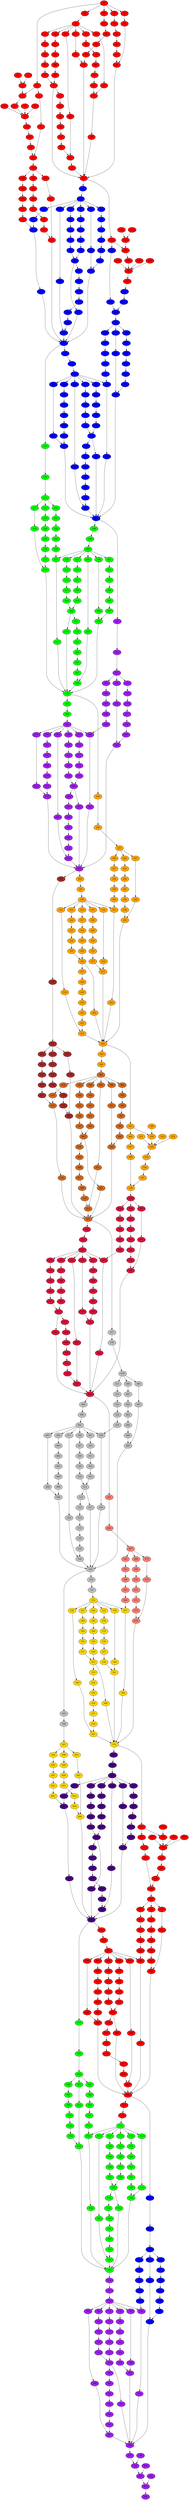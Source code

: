 digraph G {
0 [style=filled, fillcolor=red, weight=24];
1 [style=filled, fillcolor=red, weight=4];
2 [style=filled, fillcolor=red, weight=2];
3 [style=filled, fillcolor=red, weight=6];
4 [style=filled, fillcolor=red, weight=0];
5 [style=filled, fillcolor=red, weight=0];
6 [style=filled, fillcolor=red, weight=0];
7 [style=filled, fillcolor=red, weight=7];
8 [style=filled, fillcolor=red, weight=0];
9 [style=filled, fillcolor=red, weight=0];
10 [style=filled, fillcolor=red, weight=0];
11 [style=filled, fillcolor=red, weight=24];
12 [style=filled, fillcolor=red, weight=7];
13 [style=filled, fillcolor=red, weight=7];
14 [style=filled, fillcolor=red, weight=2];
15 [style=filled, fillcolor=red, weight=6];
16 [style=filled, fillcolor=red, weight=3];
17 [style=filled, fillcolor=red, weight=1];
18 [style=filled, fillcolor=red, weight=1];
19 [style=filled, fillcolor=red, weight=2];
20 [style=filled, fillcolor=red, weight=2];
21 [style=filled, fillcolor=red, weight=2];
22 [style=filled, fillcolor=red, weight=2];
23 [style=filled, fillcolor=red, weight=1];
24 [style=filled, fillcolor=red, weight=1];
25 [style=filled, fillcolor=red, weight=1];
26 [style=filled, fillcolor=red, weight=0];
27 [style=filled, fillcolor=red, weight=4];
28 [style=filled, fillcolor=red, weight=9];
29 [style=filled, fillcolor=red, weight=6];
30 [style=filled, fillcolor=red, weight=4];
31 [style=filled, fillcolor=red, weight=3];
32 [style=filled, fillcolor=red, weight=5];
33 [style=filled, fillcolor=red, weight=6];
34 [style=filled, fillcolor=red, weight=1];
35 [style=filled, fillcolor=red, weight=4];
36 [style=filled, fillcolor=red, weight=24];
37 [style=filled, fillcolor=red, weight=2];
38 [style=filled, fillcolor=red, weight=10];
39 [style=filled, fillcolor=red, weight=3];
40 [style=filled, fillcolor=red, weight=8];
41 [style=filled, fillcolor=red, weight=3];
42 [style=filled, fillcolor=red, weight=3];
43 [style=filled, fillcolor=red, weight=3];
44 [style=filled, fillcolor=red, weight=3];
45 [style=filled, fillcolor=red, weight=0];
46 [style=filled, fillcolor=red, weight=2];
47 [style=filled, fillcolor=red, weight=5];
48 [style=filled, fillcolor=red, weight=3];
49 [style=filled, fillcolor=red, weight=4];
50 [style=filled, fillcolor=red, weight=3];
51 [style=filled, fillcolor=red, weight=2];
52 [style=filled, fillcolor=red, weight=3];
53 [style=filled, fillcolor=red, weight=3];
54 [style=filled, fillcolor=red, weight=1];
55 [style=filled, fillcolor=red, weight=3];
56 [style=filled, fillcolor=red, weight=1];
57 [style=filled, fillcolor=red, weight=0];
58 [style=filled, fillcolor=red, weight=1];
59 [style=filled, fillcolor=red, weight=3];
60 [style=filled, fillcolor=red, weight=1];
61 [style=filled, fillcolor=red, weight=3];
62 [style=filled, fillcolor=red, weight=3];
63 [style=filled, fillcolor=red, weight=3];
64 [style=filled, fillcolor=red, weight=3];
65 [style=filled, fillcolor=red, weight=0];
66 [style=filled, fillcolor=red, weight=4];
67 [style=filled, fillcolor=red, weight=5];
68 [style=filled, fillcolor=red, weight=6];
69 [style=filled, fillcolor=red, weight=1];
70 [style=filled, fillcolor=red, weight=3];
71 [style=filled, fillcolor=red, weight=2];
72 [style=filled, fillcolor=red, weight=6];
73 [style=filled, fillcolor=red, weight=1];
74 [style=filled, fillcolor=red, weight=1];
75 [style=filled, fillcolor=red, weight=1];
76 [style=filled, fillcolor=red, weight=9];
77 [style=filled, fillcolor=blue, weight=3];
78 [style=filled, fillcolor=blue, weight=29];
79 [style=filled, fillcolor=blue, weight=1];
80 [style=filled, fillcolor=blue, weight=5];
81 [style=filled, fillcolor=blue, weight=2];
82 [style=filled, fillcolor=blue, weight=4];
83 [style=filled, fillcolor=blue, weight=2];
84 [style=filled, fillcolor=blue, weight=1];
85 [style=filled, fillcolor=blue, weight=1];
86 [style=filled, fillcolor=blue, weight=1];
87 [style=filled, fillcolor=blue, weight=0];
88 [style=filled, fillcolor=blue, weight=1];
89 [style=filled, fillcolor=blue, weight=2];
90 [style=filled, fillcolor=blue, weight=2];
91 [style=filled, fillcolor=blue, weight=2];
92 [style=filled, fillcolor=blue, weight=2];
93 [style=filled, fillcolor=blue, weight=1];
94 [style=filled, fillcolor=blue, weight=1];
95 [style=filled, fillcolor=blue, weight=2];
96 [style=filled, fillcolor=blue, weight=0];
97 [style=filled, fillcolor=blue, weight=2];
98 [style=filled, fillcolor=blue, weight=0];
99 [style=filled, fillcolor=blue, weight=0];
100 [style=filled, fillcolor=blue, weight=0];
101 [style=filled, fillcolor=blue, weight=2];
102 [style=filled, fillcolor=blue, weight=0];
103 [style=filled, fillcolor=blue, weight=2];
104 [style=filled, fillcolor=blue, weight=1];
105 [style=filled, fillcolor=blue, weight=1];
106 [style=filled, fillcolor=blue, weight=1];
107 [style=filled, fillcolor=blue, weight=0];
108 [style=filled, fillcolor=red, weight=1];
109 [style=filled, fillcolor=red, weight=1];
110 [style=filled, fillcolor=red, weight=2];
111 [style=filled, fillcolor=red, weight=0];
112 [style=filled, fillcolor=red, weight=2];
113 [style=filled, fillcolor=blue, weight=1];
114 [style=filled, fillcolor=blue, weight=4];
115 [style=filled, fillcolor=blue, weight=0];
116 [style=filled, fillcolor=blue, weight=1];
117 [style=filled, fillcolor=blue, weight=1];
118 [style=filled, fillcolor=blue, weight=2];
119 [style=filled, fillcolor=green, weight=1];
120 [style=filled, fillcolor=green, weight=3];
121 [style=filled, fillcolor=green, weight=31];
122 [style=filled, fillcolor=green, weight=0];
123 [style=filled, fillcolor=green, weight=4];
124 [style=filled, fillcolor=green, weight=11];
125 [style=filled, fillcolor=green, weight=4];
126 [style=filled, fillcolor=green, weight=11];
127 [style=filled, fillcolor=green, weight=2];
128 [style=filled, fillcolor=green, weight=3];
129 [style=filled, fillcolor=green, weight=2];
130 [style=filled, fillcolor=green, weight=1];
131 [style=filled, fillcolor=red, weight=3];
132 [style=filled, fillcolor=blue, weight=1];
133 [style=filled, fillcolor=blue, weight=7];
134 [style=filled, fillcolor=red, weight=0];
135 [style=filled, fillcolor=red, weight=0];
136 [style=filled, fillcolor=red, weight=0];
137 [style=filled, fillcolor=red, weight=5];
138 [style=filled, fillcolor=red, weight=0];
139 [style=filled, fillcolor=red, weight=0];
140 [style=filled, fillcolor=red, weight=0];
141 [style=filled, fillcolor=red, weight=18];
142 [style=filled, fillcolor=red, weight=5];
143 [style=filled, fillcolor=red, weight=6];
144 [style=filled, fillcolor=blue, weight=1];
145 [style=filled, fillcolor=blue, weight=7];
146 [style=filled, fillcolor=blue, weight=0];
147 [style=filled, fillcolor=blue, weight=0];
148 [style=filled, fillcolor=blue, weight=0];
149 [style=filled, fillcolor=blue, weight=4];
150 [style=filled, fillcolor=blue, weight=11];
151 [style=filled, fillcolor=blue, weight=4];
152 [style=filled, fillcolor=blue, weight=11];
153 [style=filled, fillcolor=blue, weight=2];
154 [style=filled, fillcolor=blue, weight=3];
155 [style=filled, fillcolor=blue, weight=2];
156 [style=filled, fillcolor=blue, weight=0];
157 [style=filled, fillcolor=blue, weight=1];
158 [style=filled, fillcolor=blue, weight=3];
159 [style=filled, fillcolor=blue, weight=31];
160 [style=filled, fillcolor=blue, weight=0];
161 [style=filled, fillcolor=blue, weight=8];
162 [style=filled, fillcolor=blue, weight=11];
163 [style=filled, fillcolor=blue, weight=8];
164 [style=filled, fillcolor=blue, weight=11];
165 [style=filled, fillcolor=blue, weight=2];
166 [style=filled, fillcolor=blue, weight=3];
167 [style=filled, fillcolor=blue, weight=2];
168 [style=filled, fillcolor=blue, weight=0];
169 [style=filled, fillcolor=blue, weight=0];
170 [style=filled, fillcolor=blue, weight=4];
171 [style=filled, fillcolor=blue, weight=11];
172 [style=filled, fillcolor=blue, weight=4];
173 [style=filled, fillcolor=blue, weight=11];
174 [style=filled, fillcolor=blue, weight=0];
175 [style=filled, fillcolor=blue, weight=1];
176 [style=filled, fillcolor=blue, weight=11];
177 [style=filled, fillcolor=blue, weight=1];
178 [style=filled, fillcolor=blue, weight=11];
179 [style=filled, fillcolor=blue, weight=1];
180 [style=filled, fillcolor=blue, weight=0];
181 [style=filled, fillcolor=blue, weight=1];
182 [style=filled, fillcolor=blue, weight=11];
183 [style=filled, fillcolor=blue, weight=1];
184 [style=filled, fillcolor=blue, weight=11];
185 [style=filled, fillcolor=blue, weight=2];
186 [style=filled, fillcolor=blue, weight=3];
187 [style=filled, fillcolor=blue, weight=2];
188 [style=filled, fillcolor=blue, weight=1];
189 [style=filled, fillcolor=blue, weight=0];
190 [style=filled, fillcolor=blue, weight=1];
191 [style=filled, fillcolor=blue, weight=11];
192 [style=filled, fillcolor=blue, weight=1];
193 [style=filled, fillcolor=blue, weight=11];
194 [style=filled, fillcolor=blue, weight=1];
195 [style=filled, fillcolor=blue, weight=3];
196 [style=filled, fillcolor=blue, weight=3];
197 [style=filled, fillcolor=blue, weight=4];
198 [style=filled, fillcolor=green, weight=3];
199 [style=filled, fillcolor=green, weight=6];
200 [style=filled, fillcolor=green, weight=61];
201 [style=filled, fillcolor=green, weight=0];
202 [style=filled, fillcolor=green, weight=8];
203 [style=filled, fillcolor=green, weight=11];
204 [style=filled, fillcolor=green, weight=8];
205 [style=filled, fillcolor=green, weight=11];
206 [style=filled, fillcolor=green, weight=2];
207 [style=filled, fillcolor=green, weight=3];
208 [style=filled, fillcolor=green, weight=2];
209 [style=filled, fillcolor=green, weight=1];
210 [style=filled, fillcolor=green, weight=0];
211 [style=filled, fillcolor=green, weight=4];
212 [style=filled, fillcolor=green, weight=11];
213 [style=filled, fillcolor=green, weight=4];
214 [style=filled, fillcolor=green, weight=11];
215 [style=filled, fillcolor=green, weight=0];
216 [style=filled, fillcolor=green, weight=1];
217 [style=filled, fillcolor=green, weight=11];
218 [style=filled, fillcolor=green, weight=1];
219 [style=filled, fillcolor=green, weight=11];
220 [style=filled, fillcolor=green, weight=1];
221 [style=filled, fillcolor=green, weight=0];
222 [style=filled, fillcolor=green, weight=1];
223 [style=filled, fillcolor=green, weight=11];
224 [style=filled, fillcolor=green, weight=1];
225 [style=filled, fillcolor=green, weight=11];
226 [style=filled, fillcolor=green, weight=2];
227 [style=filled, fillcolor=green, weight=3];
228 [style=filled, fillcolor=green, weight=2];
229 [style=filled, fillcolor=green, weight=1];
230 [style=filled, fillcolor=green, weight=0];
231 [style=filled, fillcolor=green, weight=1];
232 [style=filled, fillcolor=green, weight=11];
233 [style=filled, fillcolor=green, weight=1];
234 [style=filled, fillcolor=green, weight=11];
235 [style=filled, fillcolor=green, weight=1];
236 [style=filled, fillcolor=green, weight=3];
237 [style=filled, fillcolor=green, weight=3];
238 [style=filled, fillcolor=green, weight=4];
239 [style=filled, fillcolor=orange, weight=3];
240 [style=filled, fillcolor=orange, weight=6];
241 [style=filled, fillcolor=orange, weight=61];
242 [style=filled, fillcolor=orange, weight=0];
243 [style=filled, fillcolor=orange, weight=4];
244 [style=filled, fillcolor=orange, weight=11];
245 [style=filled, fillcolor=orange, weight=4];
246 [style=filled, fillcolor=orange, weight=11];
247 [style=filled, fillcolor=orange, weight=2];
248 [style=filled, fillcolor=orange, weight=3];
249 [style=filled, fillcolor=orange, weight=2];
250 [style=filled, fillcolor=orange, weight=1];
251 [style=filled, fillcolor=purple, weight=3];
252 [style=filled, fillcolor=purple, weight=6];
253 [style=filled, fillcolor=purple, weight=61];
254 [style=filled, fillcolor=purple, weight=0];
255 [style=filled, fillcolor=purple, weight=4];
256 [style=filled, fillcolor=purple, weight=11];
257 [style=filled, fillcolor=purple, weight=4];
258 [style=filled, fillcolor=purple, weight=11];
259 [style=filled, fillcolor=purple, weight=2];
260 [style=filled, fillcolor=purple, weight=3];
261 [style=filled, fillcolor=purple, weight=3];
262 [style=filled, fillcolor=purple, weight=1];
263 [style=filled, fillcolor=green, weight=3];
264 [style=filled, fillcolor=green, weight=6];
265 [style=filled, fillcolor=purple, weight=61];
266 [style=filled, fillcolor=purple, weight=0];
267 [style=filled, fillcolor=purple, weight=8];
268 [style=filled, fillcolor=purple, weight=11];
269 [style=filled, fillcolor=purple, weight=8];
270 [style=filled, fillcolor=purple, weight=11];
271 [style=filled, fillcolor=purple, weight=2];
272 [style=filled, fillcolor=purple, weight=3];
273 [style=filled, fillcolor=purple, weight=2];
274 [style=filled, fillcolor=purple, weight=1];
275 [style=filled, fillcolor=purple, weight=0];
276 [style=filled, fillcolor=purple, weight=4];
277 [style=filled, fillcolor=purple, weight=11];
278 [style=filled, fillcolor=purple, weight=4];
279 [style=filled, fillcolor=purple, weight=11];
280 [style=filled, fillcolor=purple, weight=0];
281 [style=filled, fillcolor=purple, weight=1];
282 [style=filled, fillcolor=purple, weight=11];
283 [style=filled, fillcolor=purple, weight=1];
284 [style=filled, fillcolor=purple, weight=11];
285 [style=filled, fillcolor=purple, weight=1];
286 [style=filled, fillcolor=purple, weight=0];
287 [style=filled, fillcolor=purple, weight=1];
288 [style=filled, fillcolor=purple, weight=11];
289 [style=filled, fillcolor=purple, weight=1];
290 [style=filled, fillcolor=purple, weight=11];
291 [style=filled, fillcolor=purple, weight=2];
292 [style=filled, fillcolor=purple, weight=3];
293 [style=filled, fillcolor=purple, weight=3];
294 [style=filled, fillcolor=purple, weight=1];
295 [style=filled, fillcolor=purple, weight=0];
296 [style=filled, fillcolor=purple, weight=1];
297 [style=filled, fillcolor=purple, weight=11];
298 [style=filled, fillcolor=purple, weight=1];
299 [style=filled, fillcolor=purple, weight=11];
300 [style=filled, fillcolor=purple, weight=1];
301 [style=filled, fillcolor=purple, weight=3];
302 [style=filled, fillcolor=purple, weight=3];
303 [style=filled, fillcolor=purple, weight=4];
304 [style=filled, fillcolor=orange, weight=3];
305 [style=filled, fillcolor=orange, weight=6];
306 [style=filled, fillcolor=orange, weight=61];
307 [style=filled, fillcolor=orange, weight=0];
308 [style=filled, fillcolor=orange, weight=9];
309 [style=filled, fillcolor=orange, weight=11];
310 [style=filled, fillcolor=orange, weight=8];
311 [style=filled, fillcolor=orange, weight=11];
312 [style=filled, fillcolor=orange, weight=2];
313 [style=filled, fillcolor=orange, weight=3];
314 [style=filled, fillcolor=orange, weight=2];
315 [style=filled, fillcolor=orange, weight=1];
316 [style=filled, fillcolor=orange, weight=0];
317 [style=filled, fillcolor=orange, weight=4];
318 [style=filled, fillcolor=orange, weight=11];
319 [style=filled, fillcolor=orange, weight=4];
320 [style=filled, fillcolor=orange, weight=11];
321 [style=filled, fillcolor=orange, weight=0];
322 [style=filled, fillcolor=orange, weight=1];
323 [style=filled, fillcolor=orange, weight=11];
324 [style=filled, fillcolor=orange, weight=1];
325 [style=filled, fillcolor=orange, weight=11];
326 [style=filled, fillcolor=orange, weight=1];
327 [style=filled, fillcolor=orange, weight=0];
328 [style=filled, fillcolor=orange, weight=1];
329 [style=filled, fillcolor=orange, weight=11];
330 [style=filled, fillcolor=orange, weight=1];
331 [style=filled, fillcolor=orange, weight=11];
332 [style=filled, fillcolor=orange, weight=2];
333 [style=filled, fillcolor=orange, weight=3];
334 [style=filled, fillcolor=orange, weight=2];
335 [style=filled, fillcolor=orange, weight=1];
336 [style=filled, fillcolor=orange, weight=0];
337 [style=filled, fillcolor=orange, weight=1];
338 [style=filled, fillcolor=orange, weight=11];
339 [style=filled, fillcolor=orange, weight=1];
340 [style=filled, fillcolor=orange, weight=11];
341 [style=filled, fillcolor=orange, weight=1];
342 [style=filled, fillcolor=orange, weight=3];
343 [style=filled, fillcolor=orange, weight=3];
344 [style=filled, fillcolor=orange, weight=4];
345 [style=filled, fillcolor=orange, weight=3];
346 [style=filled, fillcolor=orange, weight=6];
347 [style=filled, fillcolor=orange, weight=3];
348 [style=filled, fillcolor=orange, weight=17];
349 [style=filled, fillcolor=orange, weight=0];
350 [style=filled, fillcolor=orange, weight=4];
351 [style=filled, fillcolor=orange, weight=0];
352 [style=filled, fillcolor=orange, weight=0];
353 [style=filled, fillcolor=orange, weight=0];
354 [style=filled, fillcolor=orange, weight=4];
355 [style=filled, fillcolor=orange, weight=6];
356 [style=filled, fillcolor=orange, weight=3];
357 [style=filled, fillcolor=orange, weight=17];
358 [style=filled, fillcolor=orange, weight=0];
359 [style=filled, fillcolor=crimson, weight=0];
360 [style=filled, fillcolor=crimson, weight=0];
361 [style=filled, fillcolor=crimson, weight=2];
362 [style=filled, fillcolor=crimson, weight=12];
363 [style=filled, fillcolor=crimson, weight=2];
364 [style=filled, fillcolor=crimson, weight=12];
365 [style=filled, fillcolor=crimson, weight=1];
366 [style=filled, fillcolor=crimson, weight=1];
367 [style=filled, fillcolor=crimson, weight=1];
368 [style=filled, fillcolor=crimson, weight=0];
369 [style=filled, fillcolor=brown, weight=3];
370 [style=filled, fillcolor=brown, weight=6];
371 [style=filled, fillcolor=brown, weight=130];
372 [style=filled, fillcolor=brown, weight=1];
373 [style=filled, fillcolor=brown, weight=3];
374 [style=filled, fillcolor=brown, weight=12];
375 [style=filled, fillcolor=brown, weight=2];
376 [style=filled, fillcolor=brown, weight=12];
377 [style=filled, fillcolor=brown, weight=2];
378 [style=filled, fillcolor=brown, weight=1];
379 [style=filled, fillcolor=brown, weight=1];
380 [style=filled, fillcolor=brown, weight=0];
381 [style=filled, fillcolor=orange, weight=3];
382 [style=filled, fillcolor=orange, weight=6];
383 [style=filled, fillcolor=chocolate, weight=131];
384 [style=filled, fillcolor=chocolate, weight=1];
385 [style=filled, fillcolor=chocolate, weight=5];
386 [style=filled, fillcolor=chocolate, weight=12];
387 [style=filled, fillcolor=chocolate, weight=5];
388 [style=filled, fillcolor=chocolate, weight=12];
389 [style=filled, fillcolor=chocolate, weight=2];
390 [style=filled, fillcolor=chocolate, weight=1];
391 [style=filled, fillcolor=chocolate, weight=1];
392 [style=filled, fillcolor=chocolate, weight=0];
393 [style=filled, fillcolor=chocolate, weight=1];
394 [style=filled, fillcolor=chocolate, weight=3];
395 [style=filled, fillcolor=chocolate, weight=12];
396 [style=filled, fillcolor=chocolate, weight=2];
397 [style=filled, fillcolor=chocolate, weight=12];
398 [style=filled, fillcolor=chocolate, weight=1];
399 [style=filled, fillcolor=chocolate, weight=1];
400 [style=filled, fillcolor=chocolate, weight=12];
401 [style=filled, fillcolor=chocolate, weight=0];
402 [style=filled, fillcolor=chocolate, weight=12];
403 [style=filled, fillcolor=chocolate, weight=0];
404 [style=filled, fillcolor=chocolate, weight=0];
405 [style=filled, fillcolor=chocolate, weight=0];
406 [style=filled, fillcolor=chocolate, weight=12];
407 [style=filled, fillcolor=chocolate, weight=0];
408 [style=filled, fillcolor=chocolate, weight=12];
409 [style=filled, fillcolor=chocolate, weight=2];
410 [style=filled, fillcolor=chocolate, weight=1];
411 [style=filled, fillcolor=chocolate, weight=1];
412 [style=filled, fillcolor=chocolate, weight=0];
413 [style=filled, fillcolor=brown, weight=1];
414 [style=filled, fillcolor=brown, weight=1];
415 [style=filled, fillcolor=brown, weight=12];
416 [style=filled, fillcolor=brown, weight=0];
417 [style=filled, fillcolor=brown, weight=12];
418 [style=filled, fillcolor=chocolate, weight=1];
419 [style=filled, fillcolor=chocolate, weight=14];
420 [style=filled, fillcolor=chocolate, weight=0];
421 [style=filled, fillcolor=chocolate, weight=1];
422 [style=filled, fillcolor=chocolate, weight=1];
423 [style=filled, fillcolor=chocolate, weight=2];
424 [style=filled, fillcolor=crimson, weight=1];
425 [style=filled, fillcolor=crimson, weight=3];
426 [style=filled, fillcolor=crimson, weight=78];
427 [style=filled, fillcolor=crimson, weight=0];
428 [style=filled, fillcolor=crimson, weight=5];
429 [style=filled, fillcolor=crimson, weight=12];
430 [style=filled, fillcolor=crimson, weight=5];
431 [style=filled, fillcolor=crimson, weight=12];
432 [style=filled, fillcolor=crimson, weight=1];
433 [style=filled, fillcolor=crimson, weight=1];
434 [style=filled, fillcolor=crimson, weight=1];
435 [style=filled, fillcolor=crimson, weight=0];
436 [style=filled, fillcolor=crimson, weight=0];
437 [style=filled, fillcolor=crimson, weight=2];
438 [style=filled, fillcolor=crimson, weight=12];
439 [style=filled, fillcolor=crimson, weight=2];
440 [style=filled, fillcolor=crimson, weight=12];
441 [style=filled, fillcolor=crimson, weight=0];
442 [style=filled, fillcolor=crimson, weight=0];
443 [style=filled, fillcolor=crimson, weight=12];
444 [style=filled, fillcolor=crimson, weight=0];
445 [style=filled, fillcolor=crimson, weight=12];
446 [style=filled, fillcolor=crimson, weight=0];
447 [style=filled, fillcolor=crimson, weight=0];
448 [style=filled, fillcolor=crimson, weight=0];
449 [style=filled, fillcolor=crimson, weight=12];
450 [style=filled, fillcolor=crimson, weight=0];
451 [style=filled, fillcolor=crimson, weight=12];
452 [style=filled, fillcolor=crimson, weight=1];
453 [style=filled, fillcolor=crimson, weight=1];
454 [style=filled, fillcolor=crimson, weight=1];
455 [style=filled, fillcolor=crimson, weight=0];
456 [style=filled, fillcolor=crimson, weight=0];
457 [style=filled, fillcolor=crimson, weight=0];
458 [style=filled, fillcolor=crimson, weight=12];
459 [style=filled, fillcolor=crimson, weight=0];
460 [style=filled, fillcolor=crimson, weight=12];
461 [style=filled, fillcolor=crimson, weight=0];
462 [style=filled, fillcolor=crimson, weight=1];
463 [style=filled, fillcolor=crimson, weight=1];
464 [style=filled, fillcolor=crimson, weight=2];
465 [style=filled, fillcolor=salmon, weight=1];
466 [style=filled, fillcolor=salmon, weight=3];
467 [style=filled, fillcolor=salmon, weight=78];
468 [style=filled, fillcolor=salmon, weight=0];
469 [style=filled, fillcolor=salmon, weight=2];
470 [style=filled, fillcolor=salmon, weight=12];
471 [style=filled, fillcolor=salmon, weight=2];
472 [style=filled, fillcolor=salmon, weight=12];
473 [style=filled, fillcolor=salmon, weight=1];
474 [style=filled, fillcolor=salmon, weight=1];
475 [style=filled, fillcolor=salmon, weight=1];
476 [style=filled, fillcolor=salmon, weight=0];
477 [style=filled, fillcolor=grey, weight=1];
478 [style=filled, fillcolor=grey, weight=3];
479 [style=filled, fillcolor=grey, weight=78];
480 [style=filled, fillcolor=grey, weight=0];
481 [style=filled, fillcolor=grey, weight=2];
482 [style=filled, fillcolor=grey, weight=12];
483 [style=filled, fillcolor=grey, weight=2];
484 [style=filled, fillcolor=grey, weight=12];
485 [style=filled, fillcolor=grey, weight=1];
486 [style=filled, fillcolor=grey, weight=1];
487 [style=filled, fillcolor=grey, weight=1];
488 [style=filled, fillcolor=grey, weight=0];
489 [style=filled, fillcolor=grey, weight=1];
490 [style=filled, fillcolor=grey, weight=3];
491 [style=filled, fillcolor=grey, weight=78];
492 [style=filled, fillcolor=grey, weight=0];
493 [style=filled, fillcolor=grey, weight=5];
494 [style=filled, fillcolor=grey, weight=12];
495 [style=filled, fillcolor=grey, weight=5];
496 [style=filled, fillcolor=grey, weight=12];
497 [style=filled, fillcolor=grey, weight=1];
498 [style=filled, fillcolor=grey, weight=1];
499 [style=filled, fillcolor=grey, weight=1];
500 [style=filled, fillcolor=grey, weight=0];
501 [style=filled, fillcolor=grey, weight=0];
502 [style=filled, fillcolor=grey, weight=2];
503 [style=filled, fillcolor=grey, weight=12];
504 [style=filled, fillcolor=grey, weight=2];
505 [style=filled, fillcolor=grey, weight=12];
506 [style=filled, fillcolor=grey, weight=0];
507 [style=filled, fillcolor=grey, weight=0];
508 [style=filled, fillcolor=grey, weight=12];
509 [style=filled, fillcolor=grey, weight=0];
510 [style=filled, fillcolor=grey, weight=12];
511 [style=filled, fillcolor=grey, weight=0];
512 [style=filled, fillcolor=grey, weight=0];
513 [style=filled, fillcolor=grey, weight=0];
514 [style=filled, fillcolor=grey, weight=12];
515 [style=filled, fillcolor=grey, weight=0];
516 [style=filled, fillcolor=grey, weight=12];
517 [style=filled, fillcolor=grey, weight=1];
518 [style=filled, fillcolor=grey, weight=1];
519 [style=filled, fillcolor=grey, weight=1];
520 [style=filled, fillcolor=grey, weight=0];
521 [style=filled, fillcolor=grey, weight=0];
522 [style=filled, fillcolor=grey, weight=0];
523 [style=filled, fillcolor=grey, weight=12];
524 [style=filled, fillcolor=grey, weight=0];
525 [style=filled, fillcolor=grey, weight=12];
526 [style=filled, fillcolor=grey, weight=0];
527 [style=filled, fillcolor=grey, weight=1];
528 [style=filled, fillcolor=grey, weight=1];
529 [style=filled, fillcolor=grey, weight=2];
530 [style=filled, fillcolor=grey, weight=1];
531 [style=filled, fillcolor=grey, weight=3];
532 [style=filled, fillcolor=gold, weight=78];
533 [style=filled, fillcolor=gold, weight=0];
534 [style=filled, fillcolor=gold, weight=5];
535 [style=filled, fillcolor=gold, weight=12];
536 [style=filled, fillcolor=gold, weight=5];
537 [style=filled, fillcolor=gold, weight=12];
538 [style=filled, fillcolor=gold, weight=1];
539 [style=filled, fillcolor=gold, weight=1];
540 [style=filled, fillcolor=gold, weight=1];
541 [style=filled, fillcolor=gold, weight=0];
542 [style=filled, fillcolor=gold, weight=0];
543 [style=filled, fillcolor=gold, weight=2];
544 [style=filled, fillcolor=gold, weight=12];
545 [style=filled, fillcolor=gold, weight=2];
546 [style=filled, fillcolor=gold, weight=12];
547 [style=filled, fillcolor=gold, weight=0];
548 [style=filled, fillcolor=gold, weight=0];
549 [style=filled, fillcolor=gold, weight=12];
550 [style=filled, fillcolor=gold, weight=0];
551 [style=filled, fillcolor=gold, weight=12];
552 [style=filled, fillcolor=gold, weight=0];
553 [style=filled, fillcolor=gold, weight=0];
554 [style=filled, fillcolor=gold, weight=0];
555 [style=filled, fillcolor=gold, weight=12];
556 [style=filled, fillcolor=gold, weight=0];
557 [style=filled, fillcolor=gold, weight=12];
558 [style=filled, fillcolor=gold, weight=1];
559 [style=filled, fillcolor=gold, weight=1];
560 [style=filled, fillcolor=gold, weight=1];
561 [style=filled, fillcolor=gold, weight=0];
562 [style=filled, fillcolor=salmon, weight=0];
563 [style=filled, fillcolor=salmon, weight=0];
564 [style=filled, fillcolor=salmon, weight=12];
565 [style=filled, fillcolor=salmon, weight=0];
566 [style=filled, fillcolor=salmon, weight=12];
567 [style=filled, fillcolor=gold, weight=0];
568 [style=filled, fillcolor=gold, weight=1];
569 [style=filled, fillcolor=gold, weight=1];
570 [style=filled, fillcolor=gold, weight=2];
571 [style=filled, fillcolor=red, weight=1];
572 [style=filled, fillcolor=red, weight=3];
573 [style=filled, fillcolor=red, weight=1];
574 [style=filled, fillcolor=red, weight=22];
575 [style=filled, fillcolor=red, weight=0];
576 [style=filled, fillcolor=red, weight=2];
577 [style=filled, fillcolor=red, weight=0];
578 [style=filled, fillcolor=red, weight=0];
579 [style=filled, fillcolor=red, weight=0];
580 [style=filled, fillcolor=red, weight=2];
581 [style=filled, fillcolor=red, weight=3];
582 [style=filled, fillcolor=red, weight=1];
583 [style=filled, fillcolor=red, weight=22];
584 [style=filled, fillcolor=red, weight=0];
585 [style=filled, fillcolor=red, weight=0];
586 [style=filled, fillcolor=red, weight=0];
587 [style=filled, fillcolor=red, weight=1];
588 [style=filled, fillcolor=red, weight=17];
589 [style=filled, fillcolor=red, weight=1];
590 [style=filled, fillcolor=red, weight=17];
591 [style=filled, fillcolor=red, weight=0];
592 [style=filled, fillcolor=red, weight=0];
593 [style=filled, fillcolor=red, weight=0];
594 [style=filled, fillcolor=red, weight=0];
595 [style=filled, fillcolor=grey, weight=1];
596 [style=filled, fillcolor=grey, weight=3];
597 [style=filled, fillcolor=gold, weight=155];
598 [style=filled, fillcolor=gold, weight=0];
599 [style=filled, fillcolor=gold, weight=2];
600 [style=filled, fillcolor=gold, weight=17];
601 [style=filled, fillcolor=gold, weight=1];
602 [style=filled, fillcolor=gold, weight=17];
603 [style=filled, fillcolor=gold, weight=1];
604 [style=filled, fillcolor=gold, weight=0];
605 [style=filled, fillcolor=gold, weight=0];
606 [style=filled, fillcolor=gold, weight=0];
607 [style=filled, fillcolor=indigo, weight=1];
608 [style=filled, fillcolor=indigo, weight=3];
609 [style=filled, fillcolor=indigo, weight=154];
610 [style=filled, fillcolor=indigo, weight=0];
611 [style=filled, fillcolor=indigo, weight=4];
612 [style=filled, fillcolor=indigo, weight=17];
613 [style=filled, fillcolor=indigo, weight=2];
614 [style=filled, fillcolor=indigo, weight=17];
615 [style=filled, fillcolor=indigo, weight=1];
616 [style=filled, fillcolor=indigo, weight=0];
617 [style=filled, fillcolor=indigo, weight=0];
618 [style=filled, fillcolor=indigo, weight=0];
619 [style=filled, fillcolor=indigo, weight=0];
620 [style=filled, fillcolor=indigo, weight=2];
621 [style=filled, fillcolor=indigo, weight=17];
622 [style=filled, fillcolor=indigo, weight=1];
623 [style=filled, fillcolor=indigo, weight=17];
624 [style=filled, fillcolor=indigo, weight=0];
625 [style=filled, fillcolor=indigo, weight=1];
626 [style=filled, fillcolor=indigo, weight=18];
627 [style=filled, fillcolor=indigo, weight=0];
628 [style=filled, fillcolor=indigo, weight=17];
629 [style=filled, fillcolor=indigo, weight=0];
630 [style=filled, fillcolor=indigo, weight=0];
631 [style=filled, fillcolor=indigo, weight=0];
632 [style=filled, fillcolor=indigo, weight=17];
633 [style=filled, fillcolor=indigo, weight=0];
634 [style=filled, fillcolor=indigo, weight=17];
635 [style=filled, fillcolor=indigo, weight=1];
636 [style=filled, fillcolor=indigo, weight=0];
637 [style=filled, fillcolor=indigo, weight=0];
638 [style=filled, fillcolor=indigo, weight=0];
639 [style=filled, fillcolor=gold, weight=0];
640 [style=filled, fillcolor=gold, weight=1];
641 [style=filled, fillcolor=gold, weight=17];
642 [style=filled, fillcolor=gold, weight=0];
643 [style=filled, fillcolor=gold, weight=17];
644 [style=filled, fillcolor=indigo, weight=0];
645 [style=filled, fillcolor=indigo, weight=18];
646 [style=filled, fillcolor=indigo, weight=0];
647 [style=filled, fillcolor=indigo, weight=0];
648 [style=filled, fillcolor=indigo, weight=0];
649 [style=filled, fillcolor=indigo, weight=1];
650 [style=filled, fillcolor=red, weight=1];
651 [style=filled, fillcolor=red, weight=1];
652 [style=filled, fillcolor=red, weight=95];
653 [style=filled, fillcolor=red, weight=0];
654 [style=filled, fillcolor=red, weight=3];
655 [style=filled, fillcolor=red, weight=17];
656 [style=filled, fillcolor=red, weight=2];
657 [style=filled, fillcolor=red, weight=17];
658 [style=filled, fillcolor=red, weight=0];
659 [style=filled, fillcolor=red, weight=0];
660 [style=filled, fillcolor=red, weight=0];
661 [style=filled, fillcolor=red, weight=0];
662 [style=filled, fillcolor=red, weight=0];
663 [style=filled, fillcolor=red, weight=1];
664 [style=filled, fillcolor=red, weight=17];
665 [style=filled, fillcolor=red, weight=1];
666 [style=filled, fillcolor=red, weight=17];
667 [style=filled, fillcolor=red, weight=0];
668 [style=filled, fillcolor=red, weight=0];
669 [style=filled, fillcolor=red, weight=17];
670 [style=filled, fillcolor=red, weight=0];
671 [style=filled, fillcolor=red, weight=17];
672 [style=filled, fillcolor=red, weight=0];
673 [style=filled, fillcolor=red, weight=0];
674 [style=filled, fillcolor=red, weight=0];
675 [style=filled, fillcolor=red, weight=17];
676 [style=filled, fillcolor=red, weight=0];
677 [style=filled, fillcolor=red, weight=17];
678 [style=filled, fillcolor=red, weight=0];
679 [style=filled, fillcolor=red, weight=0];
680 [style=filled, fillcolor=red, weight=0];
681 [style=filled, fillcolor=red, weight=0];
682 [style=filled, fillcolor=red, weight=0];
683 [style=filled, fillcolor=red, weight=0];
684 [style=filled, fillcolor=red, weight=17];
685 [style=filled, fillcolor=red, weight=0];
686 [style=filled, fillcolor=red, weight=17];
687 [style=filled, fillcolor=red, weight=0];
688 [style=filled, fillcolor=red, weight=0];
689 [style=filled, fillcolor=red, weight=0];
690 [style=filled, fillcolor=red, weight=1];
691 [style=filled, fillcolor=blue, weight=1];
692 [style=filled, fillcolor=blue, weight=1];
693 [style=filled, fillcolor=blue, weight=95];
694 [style=filled, fillcolor=blue, weight=0];
695 [style=filled, fillcolor=blue, weight=2];
696 [style=filled, fillcolor=blue, weight=17];
697 [style=filled, fillcolor=blue, weight=1];
698 [style=filled, fillcolor=blue, weight=17];
699 [style=filled, fillcolor=blue, weight=0];
700 [style=filled, fillcolor=blue, weight=0];
701 [style=filled, fillcolor=blue, weight=0];
702 [style=filled, fillcolor=blue, weight=0];
703 [style=filled, fillcolor=green, weight=1];
704 [style=filled, fillcolor=green, weight=1];
705 [style=filled, fillcolor=green, weight=95];
706 [style=filled, fillcolor=green, weight=0];
707 [style=filled, fillcolor=green, weight=1];
708 [style=filled, fillcolor=green, weight=17];
709 [style=filled, fillcolor=green, weight=1];
710 [style=filled, fillcolor=green, weight=17];
711 [style=filled, fillcolor=green, weight=0];
712 [style=filled, fillcolor=green, weight=0];
713 [style=filled, fillcolor=green, weight=0];
714 [style=filled, fillcolor=green, weight=0];
715 [style=filled, fillcolor=red, weight=0];
716 [style=filled, fillcolor=red, weight=1];
717 [style=filled, fillcolor=green, weight=95];
718 [style=filled, fillcolor=green, weight=0];
719 [style=filled, fillcolor=green, weight=3];
720 [style=filled, fillcolor=green, weight=17];
721 [style=filled, fillcolor=green, weight=2];
722 [style=filled, fillcolor=green, weight=17];
723 [style=filled, fillcolor=green, weight=0];
724 [style=filled, fillcolor=green, weight=0];
725 [style=filled, fillcolor=green, weight=0];
726 [style=filled, fillcolor=green, weight=0];
727 [style=filled, fillcolor=green, weight=0];
728 [style=filled, fillcolor=green, weight=1];
729 [style=filled, fillcolor=green, weight=17];
730 [style=filled, fillcolor=green, weight=1];
731 [style=filled, fillcolor=green, weight=17];
732 [style=filled, fillcolor=green, weight=0];
733 [style=filled, fillcolor=green, weight=0];
734 [style=filled, fillcolor=green, weight=17];
735 [style=filled, fillcolor=green, weight=0];
736 [style=filled, fillcolor=green, weight=17];
737 [style=filled, fillcolor=green, weight=0];
738 [style=filled, fillcolor=green, weight=0];
739 [style=filled, fillcolor=green, weight=0];
740 [style=filled, fillcolor=green, weight=17];
741 [style=filled, fillcolor=green, weight=0];
742 [style=filled, fillcolor=green, weight=17];
743 [style=filled, fillcolor=green, weight=0];
744 [style=filled, fillcolor=green, weight=0];
745 [style=filled, fillcolor=green, weight=0];
746 [style=filled, fillcolor=green, weight=0];
747 [style=filled, fillcolor=green, weight=0];
748 [style=filled, fillcolor=green, weight=0];
749 [style=filled, fillcolor=green, weight=17];
750 [style=filled, fillcolor=green, weight=0];
751 [style=filled, fillcolor=green, weight=17];
752 [style=filled, fillcolor=green, weight=0];
753 [style=filled, fillcolor=green, weight=0];
754 [style=filled, fillcolor=green, weight=1];
755 [style=filled, fillcolor=green, weight=1];
756 [style=filled, fillcolor=purple, weight=1];
757 [style=filled, fillcolor=purple, weight=1];
758 [style=filled, fillcolor=purple, weight=96];
759 [style=filled, fillcolor=purple, weight=0];
760 [style=filled, fillcolor=purple, weight=3];
761 [style=filled, fillcolor=purple, weight=17];
762 [style=filled, fillcolor=purple, weight=2];
763 [style=filled, fillcolor=purple, weight=17];
764 [style=filled, fillcolor=purple, weight=0];
765 [style=filled, fillcolor=purple, weight=0];
766 [style=filled, fillcolor=purple, weight=0];
767 [style=filled, fillcolor=purple, weight=0];
768 [style=filled, fillcolor=purple, weight=0];
769 [style=filled, fillcolor=purple, weight=1];
770 [style=filled, fillcolor=purple, weight=17];
771 [style=filled, fillcolor=purple, weight=1];
772 [style=filled, fillcolor=purple, weight=17];
773 [style=filled, fillcolor=purple, weight=0];
774 [style=filled, fillcolor=purple, weight=0];
775 [style=filled, fillcolor=purple, weight=17];
776 [style=filled, fillcolor=purple, weight=0];
777 [style=filled, fillcolor=purple, weight=17];
778 [style=filled, fillcolor=purple, weight=0];
779 [style=filled, fillcolor=purple, weight=0];
780 [style=filled, fillcolor=purple, weight=0];
781 [style=filled, fillcolor=purple, weight=17];
782 [style=filled, fillcolor=purple, weight=0];
783 [style=filled, fillcolor=purple, weight=17];
784 [style=filled, fillcolor=purple, weight=0];
785 [style=filled, fillcolor=purple, weight=0];
786 [style=filled, fillcolor=purple, weight=0];
787 [style=filled, fillcolor=purple, weight=0];
788 [style=filled, fillcolor=blue, weight=0];
789 [style=filled, fillcolor=blue, weight=0];
790 [style=filled, fillcolor=blue, weight=17];
791 [style=filled, fillcolor=blue, weight=0];
792 [style=filled, fillcolor=blue, weight=17];
793 [style=filled, fillcolor=purple, weight=0];
794 [style=filled, fillcolor=purple, weight=0];
795 [style=filled, fillcolor=purple, weight=0];
796 [style=filled, fillcolor=purple, weight=1];
797 [style=filled, fillcolor=purple, weight=1];
798 [style=filled, fillcolor=purple, weight=0];
799 [style=filled, fillcolor=purple, weight=4];
800 [style=filled, fillcolor=purple, weight=0];
801 [style=filled, fillcolor=purple, weight=24];
802 [style=filled, fillcolor=purple, weight=0];
803 [style=filled, fillcolor=purple, weight=0];
804 [style=filled, fillcolor=purple, weight=0];
0->66 [weight=1];
0->35 [weight=1];
0->32 [weight=1];
0->27 [weight=1];
0->1 [weight=1];
1->7 [weight=1];
1->2 [weight=1];
2->3 [weight=1];
3->16 [weight=1];
4->6 [weight=1];
5->6 [weight=1];
6->7 [weight=1];
7->11 [weight=1];
8->12 [weight=1];
9->12 [weight=1];
10->12 [weight=1];
11->12 [weight=1];
12->13 [weight=1];
13->14 [weight=1];
14->15 [weight=1];
15->16 [weight=1];
16->17 [weight=1];
17->108 [weight=1];
17->23 [weight=1];
17->18 [weight=1];
18->19 [weight=1];
19->20 [weight=1];
20->21 [weight=1];
21->22 [weight=1];
22->24 [weight=1];
23->25 [weight=1];
24->26 [weight=1];
25->26 [weight=1];
26->118 [weight=1];
27->28 [weight=1];
28->29 [weight=1];
29->30 [weight=1];
30->31 [weight=1];
31->34 [weight=1];
32->33 [weight=1];
33->34 [weight=1];
34->76 [weight=1];
35->36 [weight=1];
36->71 [weight=1];
36->62 [weight=1];
36->51 [weight=1];
36->46 [weight=1];
36->42 [weight=1];
36->37 [weight=1];
37->38 [weight=1];
38->39 [weight=1];
39->40 [weight=1];
40->41 [weight=1];
41->43 [weight=1];
42->44 [weight=1];
43->45 [weight=1];
44->45 [weight=1];
45->74 [weight=1];
46->47 [weight=1];
47->48 [weight=1];
48->49 [weight=1];
49->50 [weight=1];
50->56 [weight=1];
51->52 [weight=1];
52->53 [weight=1];
53->54 [weight=1];
54->55 [weight=1];
55->56 [weight=1];
56->76 [weight=1];
56->57 [weight=1];
57->58 [weight=1];
58->59 [weight=1];
59->60 [weight=1];
60->61 [weight=1];
61->63 [weight=1];
62->64 [weight=1];
63->65 [weight=1];
64->65 [weight=1];
65->75 [weight=1];
66->67 [weight=1];
67->68 [weight=1];
68->69 [weight=1];
69->70 [weight=1];
70->73 [weight=1];
71->72 [weight=1];
72->73 [weight=1];
73->76 [weight=1];
74->76 [weight=1];
75->76 [weight=1];
76->131 [weight=1];
76->77 [weight=1];
77->78 [weight=1];
78->113 [weight=1];
78->104 [weight=1];
78->93 [weight=1];
78->88 [weight=1];
78->84 [weight=1];
78->79 [weight=1];
79->80 [weight=1];
80->81 [weight=1];
81->82 [weight=1];
82->83 [weight=1];
83->85 [weight=1];
84->86 [weight=1];
85->87 [weight=1];
86->87 [weight=1];
87->118 [weight=1];
88->89 [weight=1];
89->90 [weight=1];
90->91 [weight=1];
91->92 [weight=1];
92->98 [weight=1];
93->94 [weight=1];
94->95 [weight=1];
95->96 [weight=1];
96->97 [weight=1];
97->98 [weight=1];
98->116 [weight=1];
98->99 [weight=1];
99->100 [weight=1];
100->101 [weight=1];
101->102 [weight=1];
102->103 [weight=1];
103->105 [weight=1];
104->106 [weight=1];
105->107 [weight=1];
106->107 [weight=1];
107->118 [weight=1];
108->109 [weight=1];
109->110 [weight=1];
110->111 [weight=1];
111->112 [weight=1];
112->115 [weight=1];
113->114 [weight=1];
114->115 [weight=1];
115->117 [weight=1];
116->118 [weight=1];
117->118 [weight=1];
118->157 [weight=1];
118->119 [weight=1];
119->120 [weight=1];
120->121 [weight=1];
121->230 [weight=1];
121->127 [weight=1];
121->122 [weight=1];
122->123 [weight=1];
123->124 [weight=1];
124->125 [weight=1];
125->126 [weight=1];
126->128 [weight=1];
127->129 [weight=1];
128->130 [weight=1];
129->130 [weight=1];
130->238 [weight=1];
131->137 [weight=1];
131->132 [weight=1];
132->133 [weight=1];
133->146 [weight=1];
134->136 [weight=1];
135->136 [weight=1];
136->137 [weight=1];
137->141 [weight=1];
138->142 [weight=1];
139->142 [weight=1];
140->142 [weight=1];
141->142 [weight=1];
142->143 [weight=1];
143->144 [weight=1];
144->145 [weight=1];
145->146 [weight=1];
146->147 [weight=1];
147->189 [weight=1];
147->153 [weight=1];
147->148 [weight=1];
148->149 [weight=1];
149->150 [weight=1];
150->151 [weight=1];
151->152 [weight=1];
152->154 [weight=1];
153->155 [weight=1];
154->156 [weight=1];
155->156 [weight=1];
156->197 [weight=1];
157->158 [weight=1];
158->159 [weight=1];
159->194 [weight=1];
159->185 [weight=1];
159->174 [weight=1];
159->169 [weight=1];
159->165 [weight=1];
159->160 [weight=1];
160->161 [weight=1];
161->162 [weight=1];
162->163 [weight=1];
163->164 [weight=1];
164->166 [weight=1];
165->167 [weight=1];
166->168 [weight=1];
167->168 [weight=1];
168->197 [weight=1];
169->170 [weight=1];
170->171 [weight=1];
171->172 [weight=1];
172->173 [weight=1];
173->179 [weight=1];
174->175 [weight=1];
175->176 [weight=1];
176->177 [weight=1];
177->178 [weight=1];
178->179 [weight=1];
179->195 [weight=1];
179->180 [weight=1];
180->181 [weight=1];
181->182 [weight=1];
182->183 [weight=1];
183->184 [weight=1];
184->186 [weight=1];
185->187 [weight=1];
186->188 [weight=1];
187->188 [weight=1];
188->197 [weight=1];
189->190 [weight=1];
190->191 [weight=1];
191->192 [weight=1];
192->193 [weight=1];
193->194 [weight=1];
194->196 [weight=1];
195->197 [weight=1];
196->197 [weight=1];
197->251 [weight=1];
197->198 [weight=1];
198->199 [weight=1];
199->200 [weight=1];
200->235 [weight=1];
200->226 [weight=1];
200->215 [weight=1];
200->210 [weight=1];
200->206 [weight=1];
200->201 [weight=1];
201->202 [weight=1];
202->203 [weight=1];
203->204 [weight=1];
204->205 [weight=1];
205->207 [weight=1];
206->208 [weight=1];
207->209 [weight=1];
208->209 [weight=1];
209->238 [weight=1];
210->211 [weight=1];
211->212 [weight=1];
212->213 [weight=1];
213->214 [weight=1];
214->220 [weight=1];
215->216 [weight=1];
216->217 [weight=1];
217->218 [weight=1];
218->219 [weight=1];
219->220 [weight=1];
220->236 [weight=1];
220->221 [weight=1];
221->222 [weight=1];
222->223 [weight=1];
223->224 [weight=1];
224->225 [weight=1];
225->227 [weight=1];
226->228 [weight=1];
227->229 [weight=1];
228->229 [weight=1];
229->238 [weight=1];
230->231 [weight=1];
231->232 [weight=1];
232->233 [weight=1];
233->234 [weight=1];
234->235 [weight=1];
235->237 [weight=1];
236->238 [weight=1];
237->238 [weight=1];
238->263 [weight=1];
238->239 [weight=1];
239->240 [weight=1];
240->241 [weight=1];
241->336 [weight=1];
241->247 [weight=1];
241->242 [weight=1];
242->243 [weight=1];
243->244 [weight=1];
244->245 [weight=1];
245->246 [weight=1];
246->248 [weight=1];
247->249 [weight=1];
248->250 [weight=1];
249->250 [weight=1];
250->344 [weight=1];
251->252 [weight=1];
252->253 [weight=1];
253->295 [weight=1];
253->259 [weight=1];
253->254 [weight=1];
254->255 [weight=1];
255->256 [weight=1];
256->257 [weight=1];
257->258 [weight=1];
258->260 [weight=1];
259->261 [weight=1];
260->262 [weight=1];
261->262 [weight=1];
262->303 [weight=1];
263->264 [weight=1];
264->265 [weight=1];
265->300 [weight=1];
265->291 [weight=1];
265->280 [weight=1];
265->275 [weight=1];
265->271 [weight=1];
265->266 [weight=1];
266->267 [weight=1];
267->268 [weight=1];
268->269 [weight=1];
269->270 [weight=1];
270->272 [weight=1];
271->273 [weight=1];
272->274 [weight=1];
273->274 [weight=1];
274->303 [weight=1];
275->276 [weight=1];
276->277 [weight=1];
277->278 [weight=1];
278->279 [weight=1];
279->285 [weight=1];
280->281 [weight=1];
281->282 [weight=1];
282->283 [weight=1];
283->284 [weight=1];
284->285 [weight=1];
285->301 [weight=1];
285->286 [weight=1];
286->287 [weight=1];
287->288 [weight=1];
288->289 [weight=1];
289->290 [weight=1];
290->292 [weight=1];
291->293 [weight=1];
292->294 [weight=1];
293->294 [weight=1];
294->303 [weight=1];
295->296 [weight=1];
296->297 [weight=1];
297->298 [weight=1];
298->299 [weight=1];
299->300 [weight=1];
300->302 [weight=1];
301->303 [weight=1];
302->303 [weight=1];
303->369 [weight=1];
303->304 [weight=1];
304->305 [weight=1];
305->306 [weight=1];
306->341 [weight=1];
306->332 [weight=1];
306->321 [weight=1];
306->316 [weight=1];
306->312 [weight=1];
306->307 [weight=1];
307->308 [weight=1];
308->309 [weight=1];
309->310 [weight=1];
310->311 [weight=1];
311->313 [weight=1];
312->314 [weight=1];
313->315 [weight=1];
314->315 [weight=1];
315->344 [weight=1];
316->317 [weight=1];
317->318 [weight=1];
318->319 [weight=1];
319->320 [weight=1];
320->326 [weight=1];
321->322 [weight=1];
322->323 [weight=1];
323->324 [weight=1];
324->325 [weight=1];
325->326 [weight=1];
326->342 [weight=1];
326->327 [weight=1];
327->328 [weight=1];
328->329 [weight=1];
329->330 [weight=1];
330->331 [weight=1];
331->333 [weight=1];
332->334 [weight=1];
333->335 [weight=1];
334->335 [weight=1];
335->344 [weight=1];
336->337 [weight=1];
337->338 [weight=1];
338->339 [weight=1];
339->340 [weight=1];
340->341 [weight=1];
341->343 [weight=1];
342->344 [weight=1];
343->344 [weight=1];
344->381 [weight=1];
344->345 [weight=1];
345->350 [weight=1];
345->346 [weight=1];
346->347 [weight=1];
347->348 [weight=1];
348->358 [weight=1];
349->350 [weight=1];
350->354 [weight=1];
351->354 [weight=1];
352->354 [weight=1];
353->354 [weight=1];
354->355 [weight=1];
355->356 [weight=1];
356->357 [weight=1];
357->358 [weight=1];
358->359 [weight=1];
359->456 [weight=1];
359->365 [weight=1];
359->360 [weight=1];
360->361 [weight=1];
361->362 [weight=1];
362->363 [weight=1];
363->364 [weight=1];
364->366 [weight=1];
365->367 [weight=1];
366->368 [weight=1];
367->368 [weight=1];
368->464 [weight=1];
369->370 [weight=1];
370->371 [weight=1];
371->413 [weight=1];
371->377 [weight=1];
371->372 [weight=1];
372->373 [weight=1];
373->374 [weight=1];
374->375 [weight=1];
375->376 [weight=1];
376->378 [weight=1];
377->379 [weight=1];
378->380 [weight=1];
379->380 [weight=1];
380->423 [weight=1];
381->382 [weight=1];
382->383 [weight=1];
383->418 [weight=1];
383->409 [weight=1];
383->398 [weight=1];
383->393 [weight=1];
383->389 [weight=1];
383->384 [weight=1];
384->385 [weight=1];
385->386 [weight=1];
386->387 [weight=1];
387->388 [weight=1];
388->390 [weight=1];
389->391 [weight=1];
390->392 [weight=1];
391->392 [weight=1];
392->423 [weight=1];
393->394 [weight=1];
394->395 [weight=1];
395->396 [weight=1];
396->397 [weight=1];
397->403 [weight=1];
398->399 [weight=1];
399->400 [weight=1];
400->401 [weight=1];
401->402 [weight=1];
402->403 [weight=1];
403->421 [weight=1];
403->404 [weight=1];
404->405 [weight=1];
405->406 [weight=1];
406->407 [weight=1];
407->408 [weight=1];
408->410 [weight=1];
409->411 [weight=1];
410->412 [weight=1];
411->412 [weight=1];
412->423 [weight=1];
413->414 [weight=1];
414->415 [weight=1];
415->416 [weight=1];
416->417 [weight=1];
417->420 [weight=1];
418->419 [weight=1];
419->420 [weight=1];
420->422 [weight=1];
421->423 [weight=1];
422->423 [weight=1];
423->477 [weight=1];
423->424 [weight=1];
424->425 [weight=1];
425->426 [weight=1];
426->461 [weight=1];
426->452 [weight=1];
426->441 [weight=1];
426->436 [weight=1];
426->432 [weight=1];
426->427 [weight=1];
427->428 [weight=1];
428->429 [weight=1];
429->430 [weight=1];
430->431 [weight=1];
431->433 [weight=1];
432->434 [weight=1];
433->435 [weight=1];
434->435 [weight=1];
435->464 [weight=1];
436->437 [weight=1];
437->438 [weight=1];
438->439 [weight=1];
439->440 [weight=1];
440->446 [weight=1];
441->442 [weight=1];
442->443 [weight=1];
443->444 [weight=1];
444->445 [weight=1];
445->446 [weight=1];
446->462 [weight=1];
446->447 [weight=1];
447->448 [weight=1];
448->449 [weight=1];
449->450 [weight=1];
450->451 [weight=1];
451->453 [weight=1];
452->454 [weight=1];
453->455 [weight=1];
454->455 [weight=1];
455->464 [weight=1];
456->457 [weight=1];
457->458 [weight=1];
458->459 [weight=1];
459->460 [weight=1];
460->461 [weight=1];
461->463 [weight=1];
462->464 [weight=1];
463->464 [weight=1];
464->489 [weight=1];
464->465 [weight=1];
465->466 [weight=1];
466->467 [weight=1];
467->562 [weight=1];
467->473 [weight=1];
467->468 [weight=1];
468->469 [weight=1];
469->470 [weight=1];
470->471 [weight=1];
471->472 [weight=1];
472->474 [weight=1];
473->475 [weight=1];
474->476 [weight=1];
475->476 [weight=1];
476->570 [weight=1];
477->478 [weight=1];
478->479 [weight=1];
479->521 [weight=1];
479->485 [weight=1];
479->480 [weight=1];
480->481 [weight=1];
481->482 [weight=1];
482->483 [weight=1];
483->484 [weight=1];
484->486 [weight=1];
485->487 [weight=1];
486->488 [weight=1];
487->488 [weight=1];
488->529 [weight=1];
489->490 [weight=1];
490->491 [weight=1];
491->526 [weight=1];
491->517 [weight=1];
491->506 [weight=1];
491->501 [weight=1];
491->497 [weight=1];
491->492 [weight=1];
492->493 [weight=1];
493->494 [weight=1];
494->495 [weight=1];
495->496 [weight=1];
496->498 [weight=1];
497->499 [weight=1];
498->500 [weight=1];
499->500 [weight=1];
500->529 [weight=1];
501->502 [weight=1];
502->503 [weight=1];
503->504 [weight=1];
504->505 [weight=1];
505->511 [weight=1];
506->507 [weight=1];
507->508 [weight=1];
508->509 [weight=1];
509->510 [weight=1];
510->511 [weight=1];
511->527 [weight=1];
511->512 [weight=1];
512->513 [weight=1];
513->514 [weight=1];
514->515 [weight=1];
515->516 [weight=1];
516->518 [weight=1];
517->519 [weight=1];
518->520 [weight=1];
519->520 [weight=1];
520->529 [weight=1];
521->522 [weight=1];
522->523 [weight=1];
523->524 [weight=1];
524->525 [weight=1];
525->526 [weight=1];
526->528 [weight=1];
527->529 [weight=1];
528->529 [weight=1];
529->595 [weight=1];
529->530 [weight=1];
530->531 [weight=1];
531->532 [weight=1];
532->567 [weight=1];
532->558 [weight=1];
532->547 [weight=1];
532->542 [weight=1];
532->538 [weight=1];
532->533 [weight=1];
533->534 [weight=1];
534->535 [weight=1];
535->536 [weight=1];
536->537 [weight=1];
537->539 [weight=1];
538->540 [weight=1];
539->541 [weight=1];
540->541 [weight=1];
541->570 [weight=1];
542->543 [weight=1];
543->544 [weight=1];
544->545 [weight=1];
545->546 [weight=1];
546->552 [weight=1];
547->548 [weight=1];
548->549 [weight=1];
549->550 [weight=1];
550->551 [weight=1];
551->552 [weight=1];
552->568 [weight=1];
552->553 [weight=1];
553->554 [weight=1];
554->555 [weight=1];
555->556 [weight=1];
556->557 [weight=1];
557->559 [weight=1];
558->560 [weight=1];
559->561 [weight=1];
560->561 [weight=1];
561->570 [weight=1];
562->563 [weight=1];
563->564 [weight=1];
564->565 [weight=1];
565->566 [weight=1];
566->567 [weight=1];
567->569 [weight=1];
568->570 [weight=1];
569->570 [weight=1];
570->607 [weight=1];
570->571 [weight=1];
571->576 [weight=1];
571->572 [weight=1];
572->573 [weight=1];
573->574 [weight=1];
574->584 [weight=1];
575->576 [weight=1];
576->580 [weight=1];
577->580 [weight=1];
578->580 [weight=1];
579->580 [weight=1];
580->581 [weight=1];
581->582 [weight=1];
582->583 [weight=1];
583->584 [weight=1];
584->585 [weight=1];
585->682 [weight=1];
585->591 [weight=1];
585->586 [weight=1];
586->587 [weight=1];
587->588 [weight=1];
588->589 [weight=1];
589->590 [weight=1];
590->592 [weight=1];
591->593 [weight=1];
592->594 [weight=1];
593->594 [weight=1];
594->690 [weight=1];
595->596 [weight=1];
596->597 [weight=1];
597->639 [weight=1];
597->603 [weight=1];
597->598 [weight=1];
598->599 [weight=1];
599->600 [weight=1];
600->601 [weight=1];
601->602 [weight=1];
602->604 [weight=1];
603->605 [weight=1];
604->606 [weight=1];
605->606 [weight=1];
606->649 [weight=1];
607->608 [weight=1];
608->609 [weight=1];
609->644 [weight=1];
609->635 [weight=1];
609->624 [weight=1];
609->619 [weight=1];
609->615 [weight=1];
609->610 [weight=1];
610->611 [weight=1];
611->612 [weight=1];
612->613 [weight=1];
613->614 [weight=1];
614->616 [weight=1];
615->617 [weight=1];
616->618 [weight=1];
617->618 [weight=1];
618->649 [weight=1];
619->620 [weight=1];
620->621 [weight=1];
621->622 [weight=1];
622->623 [weight=1];
623->629 [weight=1];
624->625 [weight=1];
625->626 [weight=1];
626->627 [weight=1];
627->628 [weight=1];
628->629 [weight=1];
629->647 [weight=1];
629->630 [weight=1];
630->631 [weight=1];
631->632 [weight=1];
632->633 [weight=1];
633->634 [weight=1];
634->636 [weight=1];
635->637 [weight=1];
636->638 [weight=1];
637->638 [weight=1];
638->649 [weight=1];
639->640 [weight=1];
640->641 [weight=1];
641->642 [weight=1];
642->643 [weight=1];
643->646 [weight=1];
644->645 [weight=1];
645->646 [weight=1];
646->648 [weight=1];
647->649 [weight=1];
648->649 [weight=1];
649->703 [weight=1];
649->650 [weight=1];
650->651 [weight=1];
651->652 [weight=1];
652->687 [weight=1];
652->678 [weight=1];
652->667 [weight=1];
652->662 [weight=1];
652->658 [weight=1];
652->653 [weight=1];
653->654 [weight=1];
654->655 [weight=1];
655->656 [weight=1];
656->657 [weight=1];
657->659 [weight=1];
658->660 [weight=1];
659->661 [weight=1];
660->661 [weight=1];
661->690 [weight=1];
662->663 [weight=1];
663->664 [weight=1];
664->665 [weight=1];
665->666 [weight=1];
666->672 [weight=1];
667->668 [weight=1];
668->669 [weight=1];
669->670 [weight=1];
670->671 [weight=1];
671->672 [weight=1];
672->688 [weight=1];
672->673 [weight=1];
673->674 [weight=1];
674->675 [weight=1];
675->676 [weight=1];
676->677 [weight=1];
677->679 [weight=1];
678->680 [weight=1];
679->681 [weight=1];
680->681 [weight=1];
681->690 [weight=1];
682->683 [weight=1];
683->684 [weight=1];
684->685 [weight=1];
685->686 [weight=1];
686->687 [weight=1];
687->689 [weight=1];
688->690 [weight=1];
689->690 [weight=1];
690->715 [weight=1];
690->691 [weight=1];
691->692 [weight=1];
692->693 [weight=1];
693->788 [weight=1];
693->699 [weight=1];
693->694 [weight=1];
694->695 [weight=1];
695->696 [weight=1];
696->697 [weight=1];
697->698 [weight=1];
698->700 [weight=1];
699->701 [weight=1];
700->702 [weight=1];
701->702 [weight=1];
702->796 [weight=1];
703->704 [weight=1];
704->705 [weight=1];
705->747 [weight=1];
705->711 [weight=1];
705->706 [weight=1];
706->707 [weight=1];
707->708 [weight=1];
708->709 [weight=1];
709->710 [weight=1];
710->712 [weight=1];
711->713 [weight=1];
712->714 [weight=1];
713->714 [weight=1];
714->755 [weight=1];
715->716 [weight=1];
716->717 [weight=1];
717->752 [weight=1];
717->743 [weight=1];
717->732 [weight=1];
717->727 [weight=1];
717->723 [weight=1];
717->718 [weight=1];
718->719 [weight=1];
719->720 [weight=1];
720->721 [weight=1];
721->722 [weight=1];
722->724 [weight=1];
723->725 [weight=1];
724->726 [weight=1];
725->726 [weight=1];
726->755 [weight=1];
727->728 [weight=1];
728->729 [weight=1];
729->730 [weight=1];
730->731 [weight=1];
731->737 [weight=1];
732->733 [weight=1];
733->734 [weight=1];
734->735 [weight=1];
735->736 [weight=1];
736->737 [weight=1];
737->753 [weight=1];
737->738 [weight=1];
738->739 [weight=1];
739->740 [weight=1];
740->741 [weight=1];
741->742 [weight=1];
742->744 [weight=1];
743->745 [weight=1];
744->746 [weight=1];
745->746 [weight=1];
746->755 [weight=1];
747->748 [weight=1];
748->749 [weight=1];
749->750 [weight=1];
750->751 [weight=1];
751->752 [weight=1];
752->754 [weight=1];
753->755 [weight=1];
754->755 [weight=1];
755->756 [weight=1];
756->757 [weight=1];
757->758 [weight=1];
758->793 [weight=1];
758->784 [weight=1];
758->773 [weight=1];
758->768 [weight=1];
758->764 [weight=1];
758->759 [weight=1];
759->760 [weight=1];
760->761 [weight=1];
761->762 [weight=1];
762->763 [weight=1];
763->765 [weight=1];
764->766 [weight=1];
765->767 [weight=1];
766->767 [weight=1];
767->796 [weight=1];
768->769 [weight=1];
769->770 [weight=1];
770->771 [weight=1];
771->772 [weight=1];
772->778 [weight=1];
773->774 [weight=1];
774->775 [weight=1];
775->776 [weight=1];
776->777 [weight=1];
777->778 [weight=1];
778->794 [weight=1];
778->779 [weight=1];
779->780 [weight=1];
780->781 [weight=1];
781->782 [weight=1];
782->783 [weight=1];
783->785 [weight=1];
784->786 [weight=1];
785->787 [weight=1];
786->787 [weight=1];
787->796 [weight=1];
788->789 [weight=1];
789->790 [weight=1];
790->791 [weight=1];
791->792 [weight=1];
792->793 [weight=1];
793->795 [weight=1];
794->796 [weight=1];
795->796 [weight=1];
796->797 [weight=1];
797->799 [weight=1];
798->799 [weight=1];
799->801 [weight=1];
800->801 [weight=1];
801->803 [weight=1];
802->803 [weight=1];
803->804 [weight=1];
}
